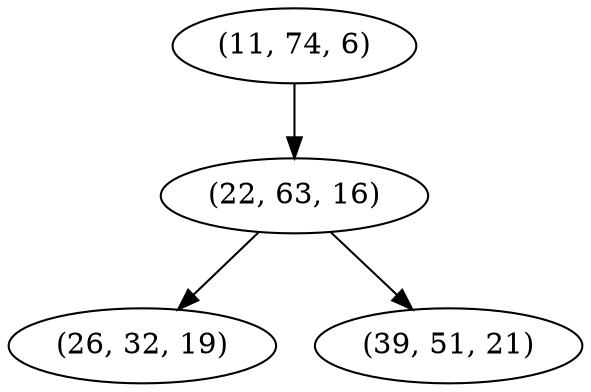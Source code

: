 digraph tree {
    "(11, 74, 6)";
    "(22, 63, 16)";
    "(26, 32, 19)";
    "(39, 51, 21)";
    "(11, 74, 6)" -> "(22, 63, 16)";
    "(22, 63, 16)" -> "(26, 32, 19)";
    "(22, 63, 16)" -> "(39, 51, 21)";
}
